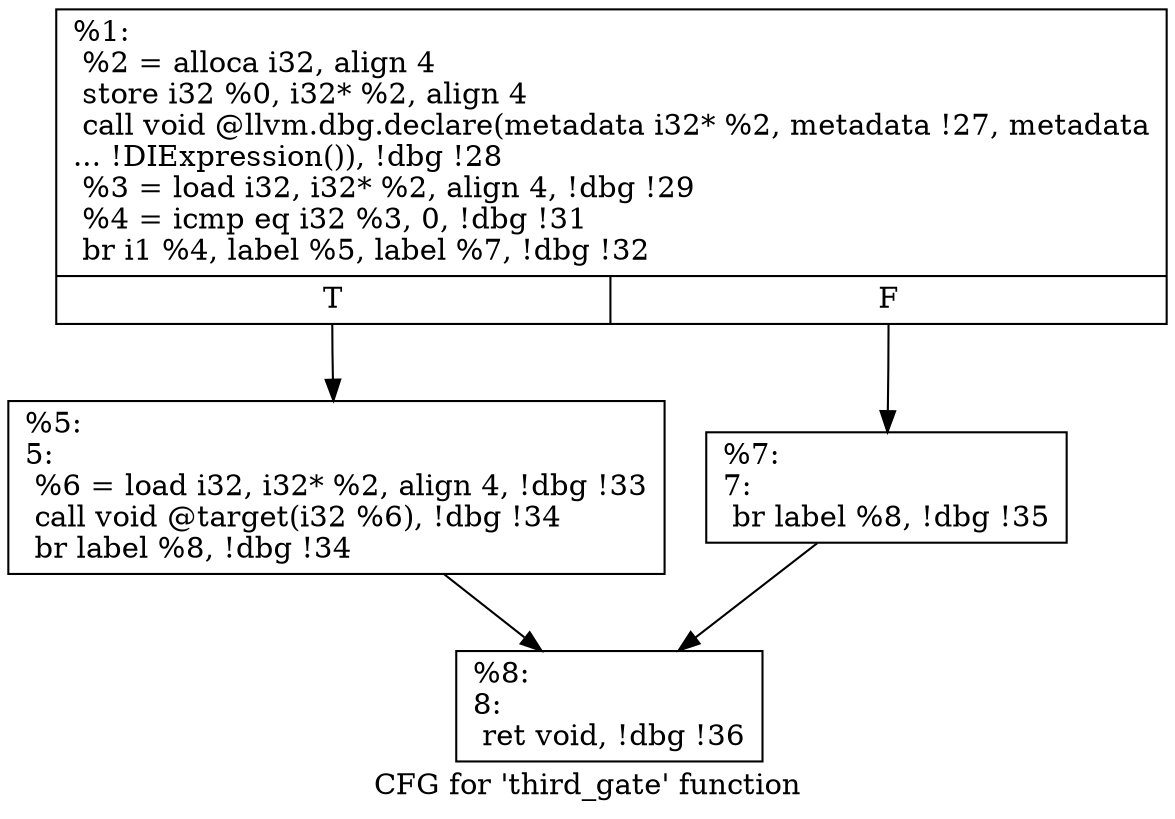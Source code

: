 digraph "CFG for 'third_gate' function" {
	label="CFG for 'third_gate' function";

	Node0x1cfc730 [shape=record,label="{%1:\l  %2 = alloca i32, align 4\l  store i32 %0, i32* %2, align 4\l  call void @llvm.dbg.declare(metadata i32* %2, metadata !27, metadata\l... !DIExpression()), !dbg !28\l  %3 = load i32, i32* %2, align 4, !dbg !29\l  %4 = icmp eq i32 %3, 0, !dbg !31\l  br i1 %4, label %5, label %7, !dbg !32\l|{<s0>T|<s1>F}}"];
	Node0x1cfc730:s0 -> Node0x1cfd060;
	Node0x1cfc730:s1 -> Node0x1cfd0f0;
	Node0x1cfd060 [shape=record,label="{%5:\l5:                                                \l  %6 = load i32, i32* %2, align 4, !dbg !33\l  call void @target(i32 %6), !dbg !34\l  br label %8, !dbg !34\l}"];
	Node0x1cfd060 -> Node0x1cfd660;
	Node0x1cfd0f0 [shape=record,label="{%7:\l7:                                                \l  br label %8, !dbg !35\l}"];
	Node0x1cfd0f0 -> Node0x1cfd660;
	Node0x1cfd660 [shape=record,label="{%8:\l8:                                                \l  ret void, !dbg !36\l}"];
}
